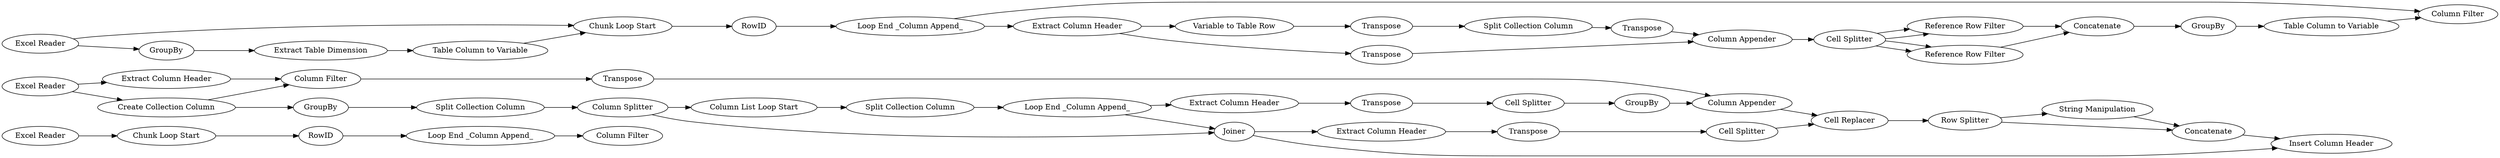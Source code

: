 digraph {
	1 [label="Excel Reader"]
	5 [label="Chunk Loop Start"]
	6 [label=RowID]
	7 [label="Loop End _Column Append_"]
	8 [label="Column Filter"]
	11 [label="Create Collection Column"]
	12 [label=GroupBy]
	13 [label="Split Collection Column"]
	18 [label="Column Splitter"]
	19 [label="Split Collection Column"]
	20 [label="Column List Loop Start"]
	21 [label="Loop End _Column Append_"]
	23 [label=Joiner]
	24 [label="Extract Column Header"]
	25 [label="Column Filter"]
	26 [label=Transpose]
	27 [label="Extract Column Header"]
	28 [label=Transpose]
	29 [label="Column Appender"]
	30 [label="Extract Column Header"]
	31 [label=Transpose]
	33 [label="Cell Splitter"]
	34 [label="Cell Replacer"]
	36 [label="Row Splitter"]
	37 [label="String Manipulation"]
	38 [label=Concatenate]
	39 [label="Insert Column Header"]
	40 [label="Cell Splitter"]
	41 [label=GroupBy]
	43 [label="Excel Reader"]
	44 [label="Column Filter"]
	45 [label="Excel Reader"]
	46 [label="Chunk Loop Start"]
	47 [label=RowID]
	48 [label="Loop End _Column Append_"]
	49 [label=GroupBy]
	50 [label="Extract Table Dimension"]
	51 [label="Table Column to Variable"]
	52 [label="Extract Column Header"]
	57 [label="Variable to Table Row"]
	58 [label="Split Collection Column"]
	59 [label=Transpose]
	60 [label=Transpose]
	63 [label="Column Appender"]
	64 [label=Transpose]
	66 [label="Cell Splitter"]
	67 [label="Reference Row Filter"]
	68 [label="Reference Row Filter"]
	69 [label=Concatenate]
	70 [label=GroupBy]
	71 [label="Table Column to Variable"]
	1 -> 5
	5 -> 6
	6 -> 7
	7 -> 8
	11 -> 12
	11 -> 25
	12 -> 13
	13 -> 18
	18 -> 20
	18 -> 23
	19 -> 21
	20 -> 19
	21 -> 23
	21 -> 27
	23 -> 30
	23 -> 39
	24 -> 25
	25 -> 26
	26 -> 29
	27 -> 28
	28 -> 40
	29 -> 34
	30 -> 31
	31 -> 33
	33 -> 34
	34 -> 36
	36 -> 37
	36 -> 38
	37 -> 38
	38 -> 39
	40 -> 41
	41 -> 29
	43 -> 11
	43 -> 24
	45 -> 46
	45 -> 49
	46 -> 47
	47 -> 48
	48 -> 44
	48 -> 52
	49 -> 50
	50 -> 51
	51 -> 46
	52 -> 57
	52 -> 64
	57 -> 59
	58 -> 60
	59 -> 58
	60 -> 63
	63 -> 66
	64 -> 63
	66 -> 67
	66 -> 67
	66 -> 68
	66 -> 68
	67 -> 69
	68 -> 69
	69 -> 70
	70 -> 71
	71 -> 44
	rankdir=LR
}
